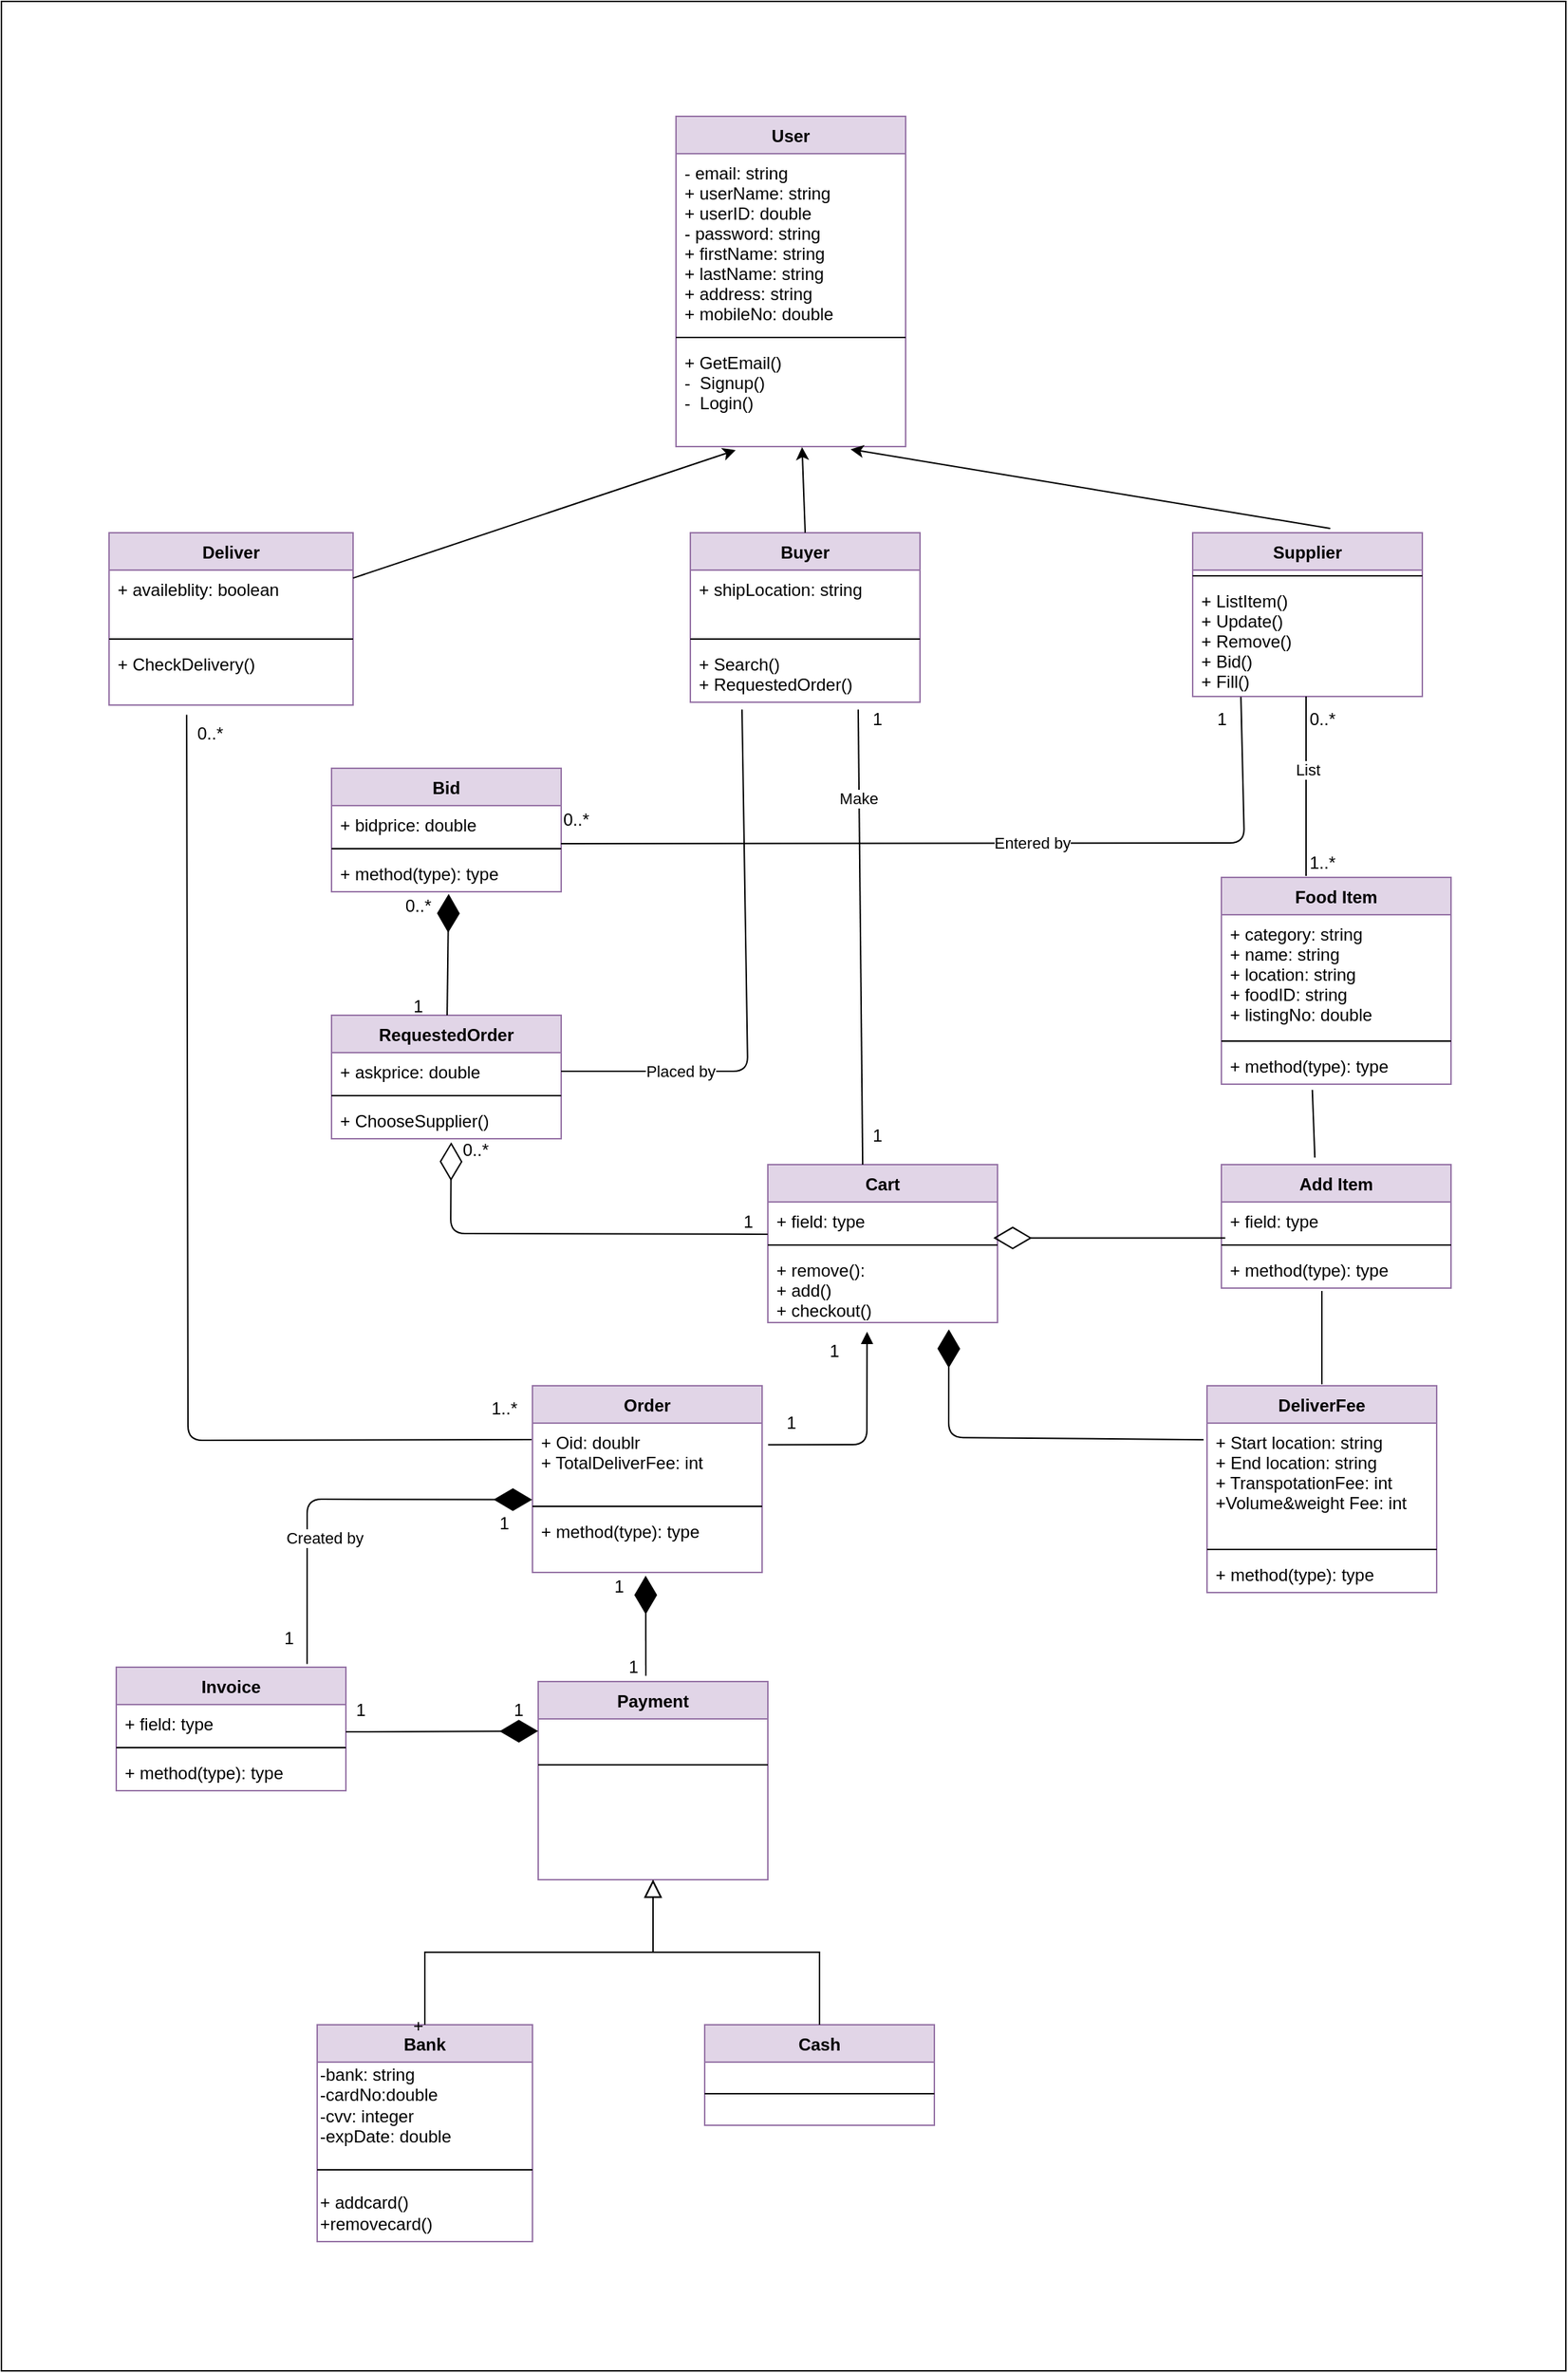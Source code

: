 <mxfile version="13.9.9" type="github">
  <diagram id="C5RBs43oDa-KdzZeNtuy" name="Page-1">
    <mxGraphModel dx="2036" dy="1796" grid="1" gridSize="10" guides="1" tooltips="1" connect="1" arrows="1" fold="1" page="1" pageScale="1" pageWidth="827" pageHeight="1169" math="0" shadow="0">
      <root>
        <mxCell id="WIyWlLk6GJQsqaUBKTNV-0" />
        <mxCell id="WIyWlLk6GJQsqaUBKTNV-1" parent="WIyWlLk6GJQsqaUBKTNV-0" />
        <mxCell id="zkfFHV4jXpPFQw0GAbJ--0" value="Payment" style="swimlane;fontStyle=1;align=center;verticalAlign=top;childLayout=stackLayout;horizontal=1;startSize=26;horizontalStack=0;resizeParent=1;resizeLast=0;collapsible=1;marginBottom=0;rounded=0;shadow=0;strokeWidth=1;fillColor=#e1d5e7;strokeColor=#9673a6;" parent="WIyWlLk6GJQsqaUBKTNV-1" vertex="1">
          <mxGeometry x="94" y="100" width="160" height="138" as="geometry">
            <mxRectangle x="230" y="140" width="160" height="26" as="alternateBounds" />
          </mxGeometry>
        </mxCell>
        <mxCell id="zkfFHV4jXpPFQw0GAbJ--4" value="" style="line;html=1;strokeWidth=1;align=left;verticalAlign=middle;spacingTop=-1;spacingLeft=3;spacingRight=3;rotatable=0;labelPosition=right;points=[];portConstraint=eastwest;" parent="zkfFHV4jXpPFQw0GAbJ--0" vertex="1">
          <mxGeometry y="26" width="160" height="64" as="geometry" />
        </mxCell>
        <mxCell id="zkfFHV4jXpPFQw0GAbJ--6" value="Bank" style="swimlane;fontStyle=1;align=center;verticalAlign=top;childLayout=stackLayout;horizontal=1;startSize=26;horizontalStack=0;resizeParent=1;resizeLast=0;collapsible=1;marginBottom=0;rounded=0;shadow=0;strokeWidth=1;fillColor=#e1d5e7;strokeColor=#9673a6;" parent="WIyWlLk6GJQsqaUBKTNV-1" vertex="1">
          <mxGeometry x="-60" y="339" width="150" height="151" as="geometry">
            <mxRectangle x="130" y="380" width="160" height="26" as="alternateBounds" />
          </mxGeometry>
        </mxCell>
        <mxCell id="vttsbmmWQYoynth4GKyR-97" value="-bank: string&lt;br&gt;-cardNo:double&lt;br&gt;-cvv: integer&lt;br&gt;-expDate: double" style="text;html=1;align=left;verticalAlign=middle;resizable=0;points=[];autosize=1;" parent="zkfFHV4jXpPFQw0GAbJ--6" vertex="1">
          <mxGeometry y="26" width="150" height="60" as="geometry" />
        </mxCell>
        <mxCell id="zkfFHV4jXpPFQw0GAbJ--9" value="" style="line;html=1;strokeWidth=1;align=left;verticalAlign=middle;spacingTop=-1;spacingLeft=3;spacingRight=3;rotatable=0;labelPosition=right;points=[];portConstraint=eastwest;" parent="zkfFHV4jXpPFQw0GAbJ--6" vertex="1">
          <mxGeometry y="86" width="150" height="30" as="geometry" />
        </mxCell>
        <mxCell id="vttsbmmWQYoynth4GKyR-96" value="&lt;div&gt;&lt;span&gt;+ addcard()&lt;/span&gt;&lt;/div&gt;&lt;div&gt;&lt;span&gt;+removecard()&lt;/span&gt;&lt;/div&gt;" style="text;html=1;align=left;verticalAlign=middle;resizable=0;points=[];autosize=1;" parent="zkfFHV4jXpPFQw0GAbJ--6" vertex="1">
          <mxGeometry y="116" width="150" height="30" as="geometry" />
        </mxCell>
        <mxCell id="zkfFHV4jXpPFQw0GAbJ--12" value="" style="endArrow=block;endSize=10;endFill=0;shadow=0;strokeWidth=1;rounded=0;edgeStyle=elbowEdgeStyle;elbow=vertical;" parent="WIyWlLk6GJQsqaUBKTNV-1" source="zkfFHV4jXpPFQw0GAbJ--6" target="zkfFHV4jXpPFQw0GAbJ--0" edge="1">
          <mxGeometry width="160" relative="1" as="geometry">
            <mxPoint x="40" y="143" as="sourcePoint" />
            <mxPoint x="40" y="143" as="targetPoint" />
          </mxGeometry>
        </mxCell>
        <mxCell id="zkfFHV4jXpPFQw0GAbJ--13" value="Cash" style="swimlane;fontStyle=1;align=center;verticalAlign=top;childLayout=stackLayout;horizontal=1;startSize=26;horizontalStack=0;resizeParent=1;resizeLast=0;collapsible=1;marginBottom=0;rounded=0;shadow=0;strokeWidth=1;fillColor=#e1d5e7;strokeColor=#9673a6;" parent="WIyWlLk6GJQsqaUBKTNV-1" vertex="1">
          <mxGeometry x="210" y="339" width="160" height="70" as="geometry">
            <mxRectangle x="340" y="380" width="170" height="26" as="alternateBounds" />
          </mxGeometry>
        </mxCell>
        <mxCell id="zkfFHV4jXpPFQw0GAbJ--15" value="" style="line;html=1;strokeWidth=1;align=left;verticalAlign=middle;spacingTop=-1;spacingLeft=3;spacingRight=3;rotatable=0;labelPosition=right;points=[];portConstraint=eastwest;" parent="zkfFHV4jXpPFQw0GAbJ--13" vertex="1">
          <mxGeometry y="26" width="160" height="44" as="geometry" />
        </mxCell>
        <mxCell id="zkfFHV4jXpPFQw0GAbJ--16" value="" style="endArrow=block;endSize=10;endFill=0;shadow=0;strokeWidth=1;rounded=0;edgeStyle=elbowEdgeStyle;elbow=vertical;" parent="WIyWlLk6GJQsqaUBKTNV-1" source="zkfFHV4jXpPFQw0GAbJ--13" target="zkfFHV4jXpPFQw0GAbJ--0" edge="1">
          <mxGeometry width="160" relative="1" as="geometry">
            <mxPoint x="50" y="313" as="sourcePoint" />
            <mxPoint x="150" y="211" as="targetPoint" />
          </mxGeometry>
        </mxCell>
        <mxCell id="vttsbmmWQYoynth4GKyR-4" value="+" style="text;html=1;align=center;verticalAlign=middle;resizable=0;points=[];autosize=1;" parent="WIyWlLk6GJQsqaUBKTNV-1" vertex="1">
          <mxGeometry y="330" width="20" height="20" as="geometry" />
        </mxCell>
        <mxCell id="vttsbmmWQYoynth4GKyR-11" value="Add Item" style="swimlane;fontStyle=1;align=center;verticalAlign=top;childLayout=stackLayout;horizontal=1;startSize=26;horizontalStack=0;resizeParent=1;resizeParentMax=0;resizeLast=0;collapsible=1;marginBottom=0;fillColor=#e1d5e7;strokeColor=#9673a6;" parent="WIyWlLk6GJQsqaUBKTNV-1" vertex="1">
          <mxGeometry x="570" y="-260" width="160" height="86" as="geometry" />
        </mxCell>
        <mxCell id="vttsbmmWQYoynth4GKyR-12" value="+ field: type" style="text;strokeColor=none;fillColor=none;align=left;verticalAlign=top;spacingLeft=4;spacingRight=4;overflow=hidden;rotatable=0;points=[[0,0.5],[1,0.5]];portConstraint=eastwest;" parent="vttsbmmWQYoynth4GKyR-11" vertex="1">
          <mxGeometry y="26" width="160" height="26" as="geometry" />
        </mxCell>
        <mxCell id="vttsbmmWQYoynth4GKyR-13" value="" style="line;strokeWidth=1;fillColor=none;align=left;verticalAlign=middle;spacingTop=-1;spacingLeft=3;spacingRight=3;rotatable=0;labelPosition=right;points=[];portConstraint=eastwest;" parent="vttsbmmWQYoynth4GKyR-11" vertex="1">
          <mxGeometry y="52" width="160" height="8" as="geometry" />
        </mxCell>
        <mxCell id="vttsbmmWQYoynth4GKyR-14" value="+ method(type): type" style="text;strokeColor=none;fillColor=none;align=left;verticalAlign=top;spacingLeft=4;spacingRight=4;overflow=hidden;rotatable=0;points=[[0,0.5],[1,0.5]];portConstraint=eastwest;" parent="vttsbmmWQYoynth4GKyR-11" vertex="1">
          <mxGeometry y="60" width="160" height="26" as="geometry" />
        </mxCell>
        <mxCell id="vttsbmmWQYoynth4GKyR-15" value="Food Item" style="swimlane;fontStyle=1;align=center;verticalAlign=top;childLayout=stackLayout;horizontal=1;startSize=26;horizontalStack=0;resizeParent=1;resizeParentMax=0;resizeLast=0;collapsible=1;marginBottom=0;fillColor=#e1d5e7;strokeColor=#9673a6;" parent="WIyWlLk6GJQsqaUBKTNV-1" vertex="1">
          <mxGeometry x="570" y="-460" width="160" height="144" as="geometry" />
        </mxCell>
        <mxCell id="vttsbmmWQYoynth4GKyR-16" value="+ category: string&#xa;+ name: string&#xa;+ location: string&#xa;+ foodID: string&#xa;+ listingNo: double" style="text;strokeColor=none;fillColor=none;align=left;verticalAlign=top;spacingLeft=4;spacingRight=4;overflow=hidden;rotatable=0;points=[[0,0.5],[1,0.5]];portConstraint=eastwest;" parent="vttsbmmWQYoynth4GKyR-15" vertex="1">
          <mxGeometry y="26" width="160" height="84" as="geometry" />
        </mxCell>
        <mxCell id="vttsbmmWQYoynth4GKyR-17" value="" style="line;strokeWidth=1;fillColor=none;align=left;verticalAlign=middle;spacingTop=-1;spacingLeft=3;spacingRight=3;rotatable=0;labelPosition=right;points=[];portConstraint=eastwest;" parent="vttsbmmWQYoynth4GKyR-15" vertex="1">
          <mxGeometry y="110" width="160" height="8" as="geometry" />
        </mxCell>
        <mxCell id="vttsbmmWQYoynth4GKyR-18" value="+ method(type): type" style="text;strokeColor=none;fillColor=none;align=left;verticalAlign=top;spacingLeft=4;spacingRight=4;overflow=hidden;rotatable=0;points=[[0,0.5],[1,0.5]];portConstraint=eastwest;" parent="vttsbmmWQYoynth4GKyR-15" vertex="1">
          <mxGeometry y="118" width="160" height="26" as="geometry" />
        </mxCell>
        <mxCell id="vttsbmmWQYoynth4GKyR-19" value="Buyer" style="swimlane;fontStyle=1;align=center;verticalAlign=top;childLayout=stackLayout;horizontal=1;startSize=26;horizontalStack=0;resizeParent=1;resizeParentMax=0;resizeLast=0;collapsible=1;marginBottom=0;fillColor=#e1d5e7;strokeColor=#9673a6;" parent="WIyWlLk6GJQsqaUBKTNV-1" vertex="1">
          <mxGeometry x="200" y="-700" width="160" height="118" as="geometry" />
        </mxCell>
        <mxCell id="vttsbmmWQYoynth4GKyR-20" value="+ shipLocation: string" style="text;strokeColor=none;fillColor=none;align=left;verticalAlign=top;spacingLeft=4;spacingRight=4;overflow=hidden;rotatable=0;points=[[0,0.5],[1,0.5]];portConstraint=eastwest;" parent="vttsbmmWQYoynth4GKyR-19" vertex="1">
          <mxGeometry y="26" width="160" height="44" as="geometry" />
        </mxCell>
        <mxCell id="vttsbmmWQYoynth4GKyR-21" value="" style="line;strokeWidth=1;fillColor=none;align=left;verticalAlign=middle;spacingTop=-1;spacingLeft=3;spacingRight=3;rotatable=0;labelPosition=right;points=[];portConstraint=eastwest;" parent="vttsbmmWQYoynth4GKyR-19" vertex="1">
          <mxGeometry y="70" width="160" height="8" as="geometry" />
        </mxCell>
        <mxCell id="vttsbmmWQYoynth4GKyR-22" value="+ Search()&#xa;+ RequestedOrder()&#xa;" style="text;strokeColor=none;fillColor=none;align=left;verticalAlign=top;spacingLeft=4;spacingRight=4;overflow=hidden;rotatable=0;points=[[0,0.5],[1,0.5]];portConstraint=eastwest;" parent="vttsbmmWQYoynth4GKyR-19" vertex="1">
          <mxGeometry y="78" width="160" height="40" as="geometry" />
        </mxCell>
        <mxCell id="vttsbmmWQYoynth4GKyR-23" value="RequestedOrder" style="swimlane;fontStyle=1;align=center;verticalAlign=top;childLayout=stackLayout;horizontal=1;startSize=26;horizontalStack=0;resizeParent=1;resizeParentMax=0;resizeLast=0;collapsible=1;marginBottom=0;fillColor=#e1d5e7;strokeColor=#9673a6;" parent="WIyWlLk6GJQsqaUBKTNV-1" vertex="1">
          <mxGeometry x="-50" y="-364" width="160" height="86" as="geometry" />
        </mxCell>
        <mxCell id="vttsbmmWQYoynth4GKyR-24" value="+ askprice: double" style="text;strokeColor=none;fillColor=none;align=left;verticalAlign=top;spacingLeft=4;spacingRight=4;overflow=hidden;rotatable=0;points=[[0,0.5],[1,0.5]];portConstraint=eastwest;" parent="vttsbmmWQYoynth4GKyR-23" vertex="1">
          <mxGeometry y="26" width="160" height="26" as="geometry" />
        </mxCell>
        <mxCell id="vttsbmmWQYoynth4GKyR-25" value="" style="line;strokeWidth=1;fillColor=none;align=left;verticalAlign=middle;spacingTop=-1;spacingLeft=3;spacingRight=3;rotatable=0;labelPosition=right;points=[];portConstraint=eastwest;" parent="vttsbmmWQYoynth4GKyR-23" vertex="1">
          <mxGeometry y="52" width="160" height="8" as="geometry" />
        </mxCell>
        <mxCell id="vttsbmmWQYoynth4GKyR-26" value="+ ChooseSupplier()" style="text;strokeColor=none;fillColor=none;align=left;verticalAlign=top;spacingLeft=4;spacingRight=4;overflow=hidden;rotatable=0;points=[[0,0.5],[1,0.5]];portConstraint=eastwest;" parent="vttsbmmWQYoynth4GKyR-23" vertex="1">
          <mxGeometry y="60" width="160" height="26" as="geometry" />
        </mxCell>
        <mxCell id="vttsbmmWQYoynth4GKyR-31" value="DeliverFee" style="swimlane;fontStyle=1;align=center;verticalAlign=top;childLayout=stackLayout;horizontal=1;startSize=26;horizontalStack=0;resizeParent=1;resizeParentMax=0;resizeLast=0;collapsible=1;marginBottom=0;fillColor=#e1d5e7;strokeColor=#9673a6;" parent="WIyWlLk6GJQsqaUBKTNV-1" vertex="1">
          <mxGeometry x="560" y="-106" width="160" height="144" as="geometry" />
        </mxCell>
        <mxCell id="vttsbmmWQYoynth4GKyR-32" value="+ Start location: string&#xa;+ End location: string&#xa;+ TranspotationFee: int&#xa;+Volume&amp;weight Fee: int" style="text;strokeColor=none;fillColor=none;align=left;verticalAlign=top;spacingLeft=4;spacingRight=4;overflow=hidden;rotatable=0;points=[[0,0.5],[1,0.5]];portConstraint=eastwest;" parent="vttsbmmWQYoynth4GKyR-31" vertex="1">
          <mxGeometry y="26" width="160" height="84" as="geometry" />
        </mxCell>
        <mxCell id="vttsbmmWQYoynth4GKyR-33" value="" style="line;strokeWidth=1;fillColor=none;align=left;verticalAlign=middle;spacingTop=-1;spacingLeft=3;spacingRight=3;rotatable=0;labelPosition=right;points=[];portConstraint=eastwest;" parent="vttsbmmWQYoynth4GKyR-31" vertex="1">
          <mxGeometry y="110" width="160" height="8" as="geometry" />
        </mxCell>
        <mxCell id="vttsbmmWQYoynth4GKyR-34" value="+ method(type): type" style="text;strokeColor=none;fillColor=none;align=left;verticalAlign=top;spacingLeft=4;spacingRight=4;overflow=hidden;rotatable=0;points=[[0,0.5],[1,0.5]];portConstraint=eastwest;" parent="vttsbmmWQYoynth4GKyR-31" vertex="1">
          <mxGeometry y="118" width="160" height="26" as="geometry" />
        </mxCell>
        <mxCell id="vttsbmmWQYoynth4GKyR-35" value="Cart" style="swimlane;fontStyle=1;align=center;verticalAlign=top;childLayout=stackLayout;horizontal=1;startSize=26;horizontalStack=0;resizeParent=1;resizeParentMax=0;resizeLast=0;collapsible=1;marginBottom=0;fillColor=#e1d5e7;strokeColor=#9673a6;" parent="WIyWlLk6GJQsqaUBKTNV-1" vertex="1">
          <mxGeometry x="254" y="-260" width="160" height="110" as="geometry" />
        </mxCell>
        <mxCell id="vttsbmmWQYoynth4GKyR-36" value="+ field: type" style="text;strokeColor=none;fillColor=none;align=left;verticalAlign=top;spacingLeft=4;spacingRight=4;overflow=hidden;rotatable=0;points=[[0,0.5],[1,0.5]];portConstraint=eastwest;" parent="vttsbmmWQYoynth4GKyR-35" vertex="1">
          <mxGeometry y="26" width="160" height="26" as="geometry" />
        </mxCell>
        <mxCell id="vttsbmmWQYoynth4GKyR-37" value="" style="line;strokeWidth=1;fillColor=none;align=left;verticalAlign=middle;spacingTop=-1;spacingLeft=3;spacingRight=3;rotatable=0;labelPosition=right;points=[];portConstraint=eastwest;" parent="vttsbmmWQYoynth4GKyR-35" vertex="1">
          <mxGeometry y="52" width="160" height="8" as="geometry" />
        </mxCell>
        <mxCell id="vttsbmmWQYoynth4GKyR-38" value="+ remove():&#xa;+ add()&#xa;+ checkout()" style="text;strokeColor=none;fillColor=none;align=left;verticalAlign=top;spacingLeft=4;spacingRight=4;overflow=hidden;rotatable=0;points=[[0,0.5],[1,0.5]];portConstraint=eastwest;" parent="vttsbmmWQYoynth4GKyR-35" vertex="1">
          <mxGeometry y="60" width="160" height="50" as="geometry" />
        </mxCell>
        <mxCell id="vttsbmmWQYoynth4GKyR-39" value="Order" style="swimlane;fontStyle=1;align=center;verticalAlign=top;childLayout=stackLayout;horizontal=1;startSize=26;horizontalStack=0;resizeParent=1;resizeParentMax=0;resizeLast=0;collapsible=1;marginBottom=0;fillColor=#e1d5e7;strokeColor=#9673a6;" parent="WIyWlLk6GJQsqaUBKTNV-1" vertex="1">
          <mxGeometry x="90" y="-106" width="160" height="130" as="geometry" />
        </mxCell>
        <mxCell id="vttsbmmWQYoynth4GKyR-40" value="+ Oid: doublr&#xa;+ TotalDeliverFee: int" style="text;strokeColor=none;fillColor=none;align=left;verticalAlign=top;spacingLeft=4;spacingRight=4;overflow=hidden;rotatable=0;points=[[0,0.5],[1,0.5]];portConstraint=eastwest;" parent="vttsbmmWQYoynth4GKyR-39" vertex="1">
          <mxGeometry y="26" width="160" height="54" as="geometry" />
        </mxCell>
        <mxCell id="vttsbmmWQYoynth4GKyR-41" value="" style="line;strokeWidth=1;fillColor=none;align=left;verticalAlign=middle;spacingTop=-1;spacingLeft=3;spacingRight=3;rotatable=0;labelPosition=right;points=[];portConstraint=eastwest;" parent="vttsbmmWQYoynth4GKyR-39" vertex="1">
          <mxGeometry y="80" width="160" height="8" as="geometry" />
        </mxCell>
        <mxCell id="vttsbmmWQYoynth4GKyR-42" value="+ method(type): type" style="text;strokeColor=none;fillColor=none;align=left;verticalAlign=top;spacingLeft=4;spacingRight=4;overflow=hidden;rotatable=0;points=[[0,0.5],[1,0.5]];portConstraint=eastwest;" parent="vttsbmmWQYoynth4GKyR-39" vertex="1">
          <mxGeometry y="88" width="160" height="42" as="geometry" />
        </mxCell>
        <mxCell id="vttsbmmWQYoynth4GKyR-43" value="Invoice" style="swimlane;fontStyle=1;align=center;verticalAlign=top;childLayout=stackLayout;horizontal=1;startSize=26;horizontalStack=0;resizeParent=1;resizeParentMax=0;resizeLast=0;collapsible=1;marginBottom=0;fillColor=#e1d5e7;strokeColor=#9673a6;" parent="WIyWlLk6GJQsqaUBKTNV-1" vertex="1">
          <mxGeometry x="-200" y="90" width="160" height="86" as="geometry" />
        </mxCell>
        <mxCell id="vttsbmmWQYoynth4GKyR-44" value="+ field: type" style="text;strokeColor=none;fillColor=none;align=left;verticalAlign=top;spacingLeft=4;spacingRight=4;overflow=hidden;rotatable=0;points=[[0,0.5],[1,0.5]];portConstraint=eastwest;" parent="vttsbmmWQYoynth4GKyR-43" vertex="1">
          <mxGeometry y="26" width="160" height="26" as="geometry" />
        </mxCell>
        <mxCell id="vttsbmmWQYoynth4GKyR-45" value="" style="line;strokeWidth=1;fillColor=none;align=left;verticalAlign=middle;spacingTop=-1;spacingLeft=3;spacingRight=3;rotatable=0;labelPosition=right;points=[];portConstraint=eastwest;" parent="vttsbmmWQYoynth4GKyR-43" vertex="1">
          <mxGeometry y="52" width="160" height="8" as="geometry" />
        </mxCell>
        <mxCell id="vttsbmmWQYoynth4GKyR-46" value="+ method(type): type" style="text;strokeColor=none;fillColor=none;align=left;verticalAlign=top;spacingLeft=4;spacingRight=4;overflow=hidden;rotatable=0;points=[[0,0.5],[1,0.5]];portConstraint=eastwest;" parent="vttsbmmWQYoynth4GKyR-43" vertex="1">
          <mxGeometry y="60" width="160" height="26" as="geometry" />
        </mxCell>
        <mxCell id="vttsbmmWQYoynth4GKyR-47" value="" style="endArrow=diamondThin;endFill=1;endSize=24;html=1;entryX=0;entryY=0.25;entryDx=0;entryDy=0;" parent="WIyWlLk6GJQsqaUBKTNV-1" target="zkfFHV4jXpPFQw0GAbJ--0" edge="1">
          <mxGeometry width="160" relative="1" as="geometry">
            <mxPoint x="-40" y="135" as="sourcePoint" />
            <mxPoint x="90" y="106.5" as="targetPoint" />
          </mxGeometry>
        </mxCell>
        <mxCell id="vttsbmmWQYoynth4GKyR-50" value="" style="endArrow=diamondThin;endFill=1;endSize=24;html=1;exitX=0.831;exitY=-0.026;exitDx=0;exitDy=0;exitPerimeter=0;entryX=-0.001;entryY=0.988;entryDx=0;entryDy=0;entryPerimeter=0;" parent="WIyWlLk6GJQsqaUBKTNV-1" source="vttsbmmWQYoynth4GKyR-43" target="vttsbmmWQYoynth4GKyR-40" edge="1">
          <mxGeometry width="160" relative="1" as="geometry">
            <mxPoint x="-6" y="-59.5" as="sourcePoint" />
            <mxPoint x="94" y="-60" as="targetPoint" />
            <Array as="points">
              <mxPoint x="-67" y="-27" />
            </Array>
          </mxGeometry>
        </mxCell>
        <mxCell id="vttsbmmWQYoynth4GKyR-79" value="Created by" style="edgeLabel;html=1;align=center;verticalAlign=middle;resizable=0;points=[];" parent="vttsbmmWQYoynth4GKyR-50" vertex="1" connectable="0">
          <mxGeometry x="-0.021" y="-1" relative="1" as="geometry">
            <mxPoint x="-6.23" y="25.97" as="offset" />
          </mxGeometry>
        </mxCell>
        <mxCell id="vttsbmmWQYoynth4GKyR-51" value="" style="endArrow=diamondThin;endFill=1;endSize=24;html=1;entryX=0.493;entryY=1.053;entryDx=0;entryDy=0;entryPerimeter=0;" parent="WIyWlLk6GJQsqaUBKTNV-1" target="vttsbmmWQYoynth4GKyR-42" edge="1">
          <mxGeometry width="160" relative="1" as="geometry">
            <mxPoint x="169" y="96" as="sourcePoint" />
            <mxPoint x="173" y="-24" as="targetPoint" />
          </mxGeometry>
        </mxCell>
        <mxCell id="vttsbmmWQYoynth4GKyR-65" value="" style="endArrow=diamondThin;endFill=1;endSize=24;html=1;entryX=0.788;entryY=1.094;entryDx=0;entryDy=0;entryPerimeter=0;exitX=-0.015;exitY=0.138;exitDx=0;exitDy=0;exitPerimeter=0;" parent="WIyWlLk6GJQsqaUBKTNV-1" source="vttsbmmWQYoynth4GKyR-32" target="vttsbmmWQYoynth4GKyR-38" edge="1">
          <mxGeometry width="160" relative="1" as="geometry">
            <mxPoint x="500" y="-70" as="sourcePoint" />
            <mxPoint x="334.88" y="50.004" as="targetPoint" />
            <Array as="points">
              <mxPoint x="380" y="-70" />
            </Array>
          </mxGeometry>
        </mxCell>
        <mxCell id="vttsbmmWQYoynth4GKyR-66" value="" style="endArrow=diamondThin;endFill=0;endSize=24;html=1;entryX=0.521;entryY=1.094;entryDx=0;entryDy=0;entryPerimeter=0;exitX=-0.001;exitY=0.863;exitDx=0;exitDy=0;exitPerimeter=0;" parent="WIyWlLk6GJQsqaUBKTNV-1" source="vttsbmmWQYoynth4GKyR-36" target="vttsbmmWQYoynth4GKyR-26" edge="1">
          <mxGeometry width="160" relative="1" as="geometry">
            <mxPoint x="344" y="-40" as="sourcePoint" />
            <mxPoint x="344" y="-164" as="targetPoint" />
            <Array as="points">
              <mxPoint x="33" y="-212" />
            </Array>
          </mxGeometry>
        </mxCell>
        <mxCell id="vttsbmmWQYoynth4GKyR-67" value="Deliver" style="swimlane;fontStyle=1;align=center;verticalAlign=top;childLayout=stackLayout;horizontal=1;startSize=26;horizontalStack=0;resizeParent=1;resizeParentMax=0;resizeLast=0;collapsible=1;marginBottom=0;fillColor=#e1d5e7;strokeColor=#9673a6;" parent="WIyWlLk6GJQsqaUBKTNV-1" vertex="1">
          <mxGeometry x="-205" y="-700" width="170" height="120" as="geometry" />
        </mxCell>
        <mxCell id="vttsbmmWQYoynth4GKyR-68" value="+ availeblity: boolean" style="text;strokeColor=none;fillColor=none;align=left;verticalAlign=top;spacingLeft=4;spacingRight=4;overflow=hidden;rotatable=0;points=[[0,0.5],[1,0.5]];portConstraint=eastwest;" parent="vttsbmmWQYoynth4GKyR-67" vertex="1">
          <mxGeometry y="26" width="170" height="44" as="geometry" />
        </mxCell>
        <mxCell id="vttsbmmWQYoynth4GKyR-69" value="" style="line;strokeWidth=1;fillColor=none;align=left;verticalAlign=middle;spacingTop=-1;spacingLeft=3;spacingRight=3;rotatable=0;labelPosition=right;points=[];portConstraint=eastwest;" parent="vttsbmmWQYoynth4GKyR-67" vertex="1">
          <mxGeometry y="70" width="170" height="8" as="geometry" />
        </mxCell>
        <mxCell id="vttsbmmWQYoynth4GKyR-70" value="+ CheckDelivery()" style="text;strokeColor=none;fillColor=none;align=left;verticalAlign=top;spacingLeft=4;spacingRight=4;overflow=hidden;rotatable=0;points=[[0,0.5],[1,0.5]];portConstraint=eastwest;" parent="vttsbmmWQYoynth4GKyR-67" vertex="1">
          <mxGeometry y="78" width="170" height="42" as="geometry" />
        </mxCell>
        <mxCell id="vttsbmmWQYoynth4GKyR-71" value="Bid" style="swimlane;fontStyle=1;align=center;verticalAlign=top;childLayout=stackLayout;horizontal=1;startSize=26;horizontalStack=0;resizeParent=1;resizeParentMax=0;resizeLast=0;collapsible=1;marginBottom=0;fillColor=#e1d5e7;strokeColor=#9673a6;" parent="WIyWlLk6GJQsqaUBKTNV-1" vertex="1">
          <mxGeometry x="-50" y="-536" width="160" height="86" as="geometry" />
        </mxCell>
        <mxCell id="vttsbmmWQYoynth4GKyR-72" value="+ bidprice: double" style="text;align=left;verticalAlign=top;spacingLeft=4;spacingRight=4;overflow=hidden;rotatable=0;points=[[0,0.5],[1,0.5]];portConstraint=eastwest;" parent="vttsbmmWQYoynth4GKyR-71" vertex="1">
          <mxGeometry y="26" width="160" height="26" as="geometry" />
        </mxCell>
        <mxCell id="vttsbmmWQYoynth4GKyR-73" value="" style="line;strokeWidth=1;fillColor=none;align=left;verticalAlign=middle;spacingTop=-1;spacingLeft=3;spacingRight=3;rotatable=0;labelPosition=right;points=[];portConstraint=eastwest;" parent="vttsbmmWQYoynth4GKyR-71" vertex="1">
          <mxGeometry y="52" width="160" height="8" as="geometry" />
        </mxCell>
        <mxCell id="vttsbmmWQYoynth4GKyR-74" value="+ method(type): type" style="text;strokeColor=none;fillColor=none;align=left;verticalAlign=top;spacingLeft=4;spacingRight=4;overflow=hidden;rotatable=0;points=[[0,0.5],[1,0.5]];portConstraint=eastwest;" parent="vttsbmmWQYoynth4GKyR-71" vertex="1">
          <mxGeometry y="60" width="160" height="26" as="geometry" />
        </mxCell>
        <mxCell id="vttsbmmWQYoynth4GKyR-75" value="" style="endArrow=diamondThin;endFill=1;endSize=24;html=1;entryX=0.51;entryY=1.06;entryDx=0;entryDy=0;entryPerimeter=0;" parent="WIyWlLk6GJQsqaUBKTNV-1" source="vttsbmmWQYoynth4GKyR-23" target="vttsbmmWQYoynth4GKyR-74" edge="1">
          <mxGeometry width="160" relative="1" as="geometry">
            <mxPoint x="-130" y="-324" as="sourcePoint" />
            <mxPoint x="27" y="-361" as="targetPoint" />
          </mxGeometry>
        </mxCell>
        <mxCell id="vttsbmmWQYoynth4GKyR-76" value="" style="endArrow=none;html=1;" parent="WIyWlLk6GJQsqaUBKTNV-1" edge="1">
          <mxGeometry width="50" height="50" relative="1" as="geometry">
            <mxPoint x="640" y="-172" as="sourcePoint" />
            <mxPoint x="640" y="-107" as="targetPoint" />
          </mxGeometry>
        </mxCell>
        <mxCell id="vttsbmmWQYoynth4GKyR-77" value="" style="endArrow=diamondThin;endFill=0;endSize=24;html=1;entryX=0.982;entryY=0.966;entryDx=0;entryDy=0;entryPerimeter=0;exitX=0.017;exitY=0.966;exitDx=0;exitDy=0;exitPerimeter=0;" parent="WIyWlLk6GJQsqaUBKTNV-1" source="vttsbmmWQYoynth4GKyR-12" target="vttsbmmWQYoynth4GKyR-36" edge="1">
          <mxGeometry width="160" relative="1" as="geometry">
            <mxPoint x="572" y="-209" as="sourcePoint" />
            <mxPoint x="414" y="-221" as="targetPoint" />
          </mxGeometry>
        </mxCell>
        <mxCell id="vttsbmmWQYoynth4GKyR-80" value="" style="endArrow=none;html=1;entryX=1;entryY=0.5;entryDx=0;entryDy=0;exitX=0.225;exitY=1.128;exitDx=0;exitDy=0;exitPerimeter=0;" parent="WIyWlLk6GJQsqaUBKTNV-1" source="vttsbmmWQYoynth4GKyR-22" target="vttsbmmWQYoynth4GKyR-24" edge="1">
          <mxGeometry width="50" height="50" relative="1" as="geometry">
            <mxPoint x="280" y="-610" as="sourcePoint" />
            <mxPoint x="690" y="-40" as="targetPoint" />
            <Array as="points">
              <mxPoint x="240" y="-325" />
            </Array>
          </mxGeometry>
        </mxCell>
        <mxCell id="vttsbmmWQYoynth4GKyR-95" value="Placed by" style="edgeLabel;html=1;align=center;verticalAlign=middle;resizable=0;points=[];" parent="vttsbmmWQYoynth4GKyR-80" vertex="1" connectable="0">
          <mxGeometry x="0.804" relative="1" as="geometry">
            <mxPoint x="45" as="offset" />
          </mxGeometry>
        </mxCell>
        <mxCell id="vttsbmmWQYoynth4GKyR-81" value="" style="endArrow=none;html=1;exitX=0.396;exitY=1.154;exitDx=0;exitDy=0;exitPerimeter=0;entryX=0.407;entryY=-0.057;entryDx=0;entryDy=0;entryPerimeter=0;" parent="WIyWlLk6GJQsqaUBKTNV-1" source="vttsbmmWQYoynth4GKyR-18" target="vttsbmmWQYoynth4GKyR-11" edge="1">
          <mxGeometry width="50" height="50" relative="1" as="geometry">
            <mxPoint x="690" y="-162" as="sourcePoint" />
            <mxPoint x="690" y="-40" as="targetPoint" />
          </mxGeometry>
        </mxCell>
        <mxCell id="vttsbmmWQYoynth4GKyR-82" value="Supplier" style="swimlane;fontStyle=1;align=center;verticalAlign=top;childLayout=stackLayout;horizontal=1;startSize=26;horizontalStack=0;resizeParent=1;resizeParentMax=0;resizeLast=0;collapsible=1;marginBottom=0;fillColor=#e1d5e7;strokeColor=#9673a6;" parent="WIyWlLk6GJQsqaUBKTNV-1" vertex="1">
          <mxGeometry x="550" y="-700" width="160" height="114" as="geometry" />
        </mxCell>
        <mxCell id="vttsbmmWQYoynth4GKyR-84" value="" style="line;strokeWidth=1;fillColor=none;align=left;verticalAlign=middle;spacingTop=-1;spacingLeft=3;spacingRight=3;rotatable=0;labelPosition=right;points=[];portConstraint=eastwest;" parent="vttsbmmWQYoynth4GKyR-82" vertex="1">
          <mxGeometry y="26" width="160" height="8" as="geometry" />
        </mxCell>
        <mxCell id="vttsbmmWQYoynth4GKyR-85" value="+ ListItem()&#xa;+ Update()&#xa;+ Remove()&#xa;+ Bid()&#xa;+ Fill()&#xa;" style="text;strokeColor=none;fillColor=none;align=left;verticalAlign=top;spacingLeft=4;spacingRight=4;overflow=hidden;rotatable=0;points=[[0,0.5],[1,0.5]];portConstraint=eastwest;" parent="vttsbmmWQYoynth4GKyR-82" vertex="1">
          <mxGeometry y="34" width="160" height="80" as="geometry" />
        </mxCell>
        <mxCell id="vttsbmmWQYoynth4GKyR-86" value="" style="endArrow=none;html=1;" parent="WIyWlLk6GJQsqaUBKTNV-1" edge="1">
          <mxGeometry width="50" height="50" relative="1" as="geometry">
            <mxPoint x="629" y="-586" as="sourcePoint" />
            <mxPoint x="629" y="-461" as="targetPoint" />
          </mxGeometry>
        </mxCell>
        <mxCell id="vttsbmmWQYoynth4GKyR-87" value="List" style="edgeLabel;html=1;align=center;verticalAlign=middle;resizable=0;points=[];" parent="vttsbmmWQYoynth4GKyR-86" vertex="1" connectable="0">
          <mxGeometry x="-0.321" y="-1" relative="1" as="geometry">
            <mxPoint x="2" y="8" as="offset" />
          </mxGeometry>
        </mxCell>
        <mxCell id="vttsbmmWQYoynth4GKyR-89" value="" style="endArrow=none;html=1;exitX=0.21;exitY=1.004;exitDx=0;exitDy=0;exitPerimeter=0;entryX=0.999;entryY=1.017;entryDx=0;entryDy=0;entryPerimeter=0;" parent="WIyWlLk6GJQsqaUBKTNV-1" source="vttsbmmWQYoynth4GKyR-85" target="vttsbmmWQYoynth4GKyR-72" edge="1">
          <mxGeometry width="50" height="50" relative="1" as="geometry">
            <mxPoint x="571.12" y="-609.306" as="sourcePoint" />
            <mxPoint x="570.0" y="-449.998" as="targetPoint" />
            <Array as="points">
              <mxPoint x="586" y="-484" />
            </Array>
          </mxGeometry>
        </mxCell>
        <mxCell id="vttsbmmWQYoynth4GKyR-92" value="Entered by" style="edgeLabel;html=1;align=center;verticalAlign=middle;resizable=0;points=[];" parent="vttsbmmWQYoynth4GKyR-89" vertex="1" connectable="0">
          <mxGeometry x="0.807" y="2" relative="1" as="geometry">
            <mxPoint x="272.33" y="-2.39" as="offset" />
          </mxGeometry>
        </mxCell>
        <mxCell id="vttsbmmWQYoynth4GKyR-94" value="" style="html=1;verticalAlign=bottom;endArrow=block;entryX=0.432;entryY=1.128;entryDx=0;entryDy=0;entryPerimeter=0;exitX=1.026;exitY=0.28;exitDx=0;exitDy=0;exitPerimeter=0;" parent="WIyWlLk6GJQsqaUBKTNV-1" source="vttsbmmWQYoynth4GKyR-40" target="vttsbmmWQYoynth4GKyR-38" edge="1">
          <mxGeometry width="80" relative="1" as="geometry">
            <mxPoint x="340" y="-7" as="sourcePoint" />
            <mxPoint x="450" y="-120" as="targetPoint" />
            <Array as="points">
              <mxPoint x="323" y="-65" />
            </Array>
          </mxGeometry>
        </mxCell>
        <mxCell id="vttsbmmWQYoynth4GKyR-98" value="" style="endArrow=none;html=1;exitX=0.731;exitY=1.128;exitDx=0;exitDy=0;exitPerimeter=0;entryX=0.413;entryY=0;entryDx=0;entryDy=0;entryPerimeter=0;" parent="WIyWlLk6GJQsqaUBKTNV-1" source="vttsbmmWQYoynth4GKyR-22" target="vttsbmmWQYoynth4GKyR-35" edge="1">
          <mxGeometry width="50" height="50" relative="1" as="geometry">
            <mxPoint x="643.36" y="-349.996" as="sourcePoint" />
            <mxPoint x="645.12" y="-254.902" as="targetPoint" />
          </mxGeometry>
        </mxCell>
        <mxCell id="vttsbmmWQYoynth4GKyR-99" value="Make" style="edgeLabel;html=1;align=center;verticalAlign=middle;resizable=0;points=[];" parent="vttsbmmWQYoynth4GKyR-98" vertex="1" connectable="0">
          <mxGeometry x="-0.609" y="-1" relative="1" as="geometry">
            <mxPoint as="offset" />
          </mxGeometry>
        </mxCell>
        <mxCell id="vttsbmmWQYoynth4GKyR-100" value="" style="endArrow=none;html=1;exitX=0.318;exitY=1.162;exitDx=0;exitDy=0;exitPerimeter=0;entryX=-0.004;entryY=0.214;entryDx=0;entryDy=0;entryPerimeter=0;" parent="WIyWlLk6GJQsqaUBKTNV-1" source="vttsbmmWQYoynth4GKyR-70" target="vttsbmmWQYoynth4GKyR-40" edge="1">
          <mxGeometry width="50" height="50" relative="1" as="geometry">
            <mxPoint x="-130" y="-600" as="sourcePoint" />
            <mxPoint x="-120" y="-330" as="targetPoint" />
            <Array as="points">
              <mxPoint x="-150" y="-68" />
            </Array>
          </mxGeometry>
        </mxCell>
        <mxCell id="vttsbmmWQYoynth4GKyR-101" value="User" style="swimlane;fontStyle=1;align=center;verticalAlign=top;childLayout=stackLayout;horizontal=1;startSize=26;horizontalStack=0;resizeParent=1;resizeParentMax=0;resizeLast=0;collapsible=1;marginBottom=0;fillColor=#e1d5e7;strokeColor=#9673a6;" parent="WIyWlLk6GJQsqaUBKTNV-1" vertex="1">
          <mxGeometry x="190" y="-990" width="160" height="230" as="geometry" />
        </mxCell>
        <mxCell id="vttsbmmWQYoynth4GKyR-102" value="- email: string&#xa;+ userName: string&#xa;+ userID: double&#xa;- password: string&#xa;+ firstName: string&#xa;+ lastName: string&#xa;+ address: string&#xa;+ mobileNo: double" style="text;strokeColor=none;fillColor=none;align=left;verticalAlign=top;spacingLeft=4;spacingRight=4;overflow=hidden;rotatable=0;points=[[0,0.5],[1,0.5]];portConstraint=eastwest;" parent="vttsbmmWQYoynth4GKyR-101" vertex="1">
          <mxGeometry y="26" width="160" height="124" as="geometry" />
        </mxCell>
        <mxCell id="vttsbmmWQYoynth4GKyR-103" value="" style="line;strokeWidth=1;fillColor=none;align=left;verticalAlign=middle;spacingTop=-1;spacingLeft=3;spacingRight=3;rotatable=0;labelPosition=right;points=[];portConstraint=eastwest;" parent="vttsbmmWQYoynth4GKyR-101" vertex="1">
          <mxGeometry y="150" width="160" height="8" as="geometry" />
        </mxCell>
        <mxCell id="vttsbmmWQYoynth4GKyR-104" value="+ GetEmail()&#xa;-  Signup()&#xa;-  Login()" style="text;strokeColor=none;fillColor=none;align=left;verticalAlign=top;spacingLeft=4;spacingRight=4;overflow=hidden;rotatable=0;points=[[0,0.5],[1,0.5]];portConstraint=eastwest;" parent="vttsbmmWQYoynth4GKyR-101" vertex="1">
          <mxGeometry y="158" width="160" height="72" as="geometry" />
        </mxCell>
        <mxCell id="vttsbmmWQYoynth4GKyR-111" value="" style="endArrow=classic;html=1;exitX=0.5;exitY=0;exitDx=0;exitDy=0;entryX=0.549;entryY=1.005;entryDx=0;entryDy=0;entryPerimeter=0;" parent="WIyWlLk6GJQsqaUBKTNV-1" source="vttsbmmWQYoynth4GKyR-19" target="vttsbmmWQYoynth4GKyR-104" edge="1">
          <mxGeometry width="50" height="50" relative="1" as="geometry">
            <mxPoint x="240" y="-870" as="sourcePoint" />
            <mxPoint x="290" y="-920" as="targetPoint" />
          </mxGeometry>
        </mxCell>
        <mxCell id="vttsbmmWQYoynth4GKyR-112" value="" style="endArrow=classic;html=1;exitX=0.599;exitY=-0.026;exitDx=0;exitDy=0;exitPerimeter=0;entryX=0.76;entryY=1.026;entryDx=0;entryDy=0;entryPerimeter=0;" parent="WIyWlLk6GJQsqaUBKTNV-1" source="vttsbmmWQYoynth4GKyR-82" target="vttsbmmWQYoynth4GKyR-104" edge="1">
          <mxGeometry width="50" height="50" relative="1" as="geometry">
            <mxPoint x="240" y="-870" as="sourcePoint" />
            <mxPoint x="290" y="-920" as="targetPoint" />
          </mxGeometry>
        </mxCell>
        <mxCell id="vttsbmmWQYoynth4GKyR-113" value="" style="endArrow=classic;html=1;entryX=0.26;entryY=1.034;entryDx=0;entryDy=0;entryPerimeter=0;" parent="WIyWlLk6GJQsqaUBKTNV-1" source="vttsbmmWQYoynth4GKyR-67" target="vttsbmmWQYoynth4GKyR-104" edge="1">
          <mxGeometry width="50" height="50" relative="1" as="geometry">
            <mxPoint x="240" y="-870" as="sourcePoint" />
            <mxPoint x="-90" y="-820" as="targetPoint" />
          </mxGeometry>
        </mxCell>
        <mxCell id="vttsbmmWQYoynth4GKyR-115" value="1..*" style="text;html=1;align=center;verticalAlign=middle;resizable=0;points=[];autosize=1;" parent="WIyWlLk6GJQsqaUBKTNV-1" vertex="1">
          <mxGeometry x="55" y="-100" width="30" height="20" as="geometry" />
        </mxCell>
        <mxCell id="vttsbmmWQYoynth4GKyR-116" value="0..*" style="text;html=1;align=center;verticalAlign=middle;resizable=0;points=[];autosize=1;" parent="WIyWlLk6GJQsqaUBKTNV-1" vertex="1">
          <mxGeometry x="-150" y="-570" width="30" height="20" as="geometry" />
        </mxCell>
        <mxCell id="vttsbmmWQYoynth4GKyR-117" value="1" style="text;html=1;align=center;verticalAlign=middle;resizable=0;points=[];autosize=1;" parent="WIyWlLk6GJQsqaUBKTNV-1" vertex="1">
          <mxGeometry x="-90" y="60" width="20" height="20" as="geometry" />
        </mxCell>
        <mxCell id="vttsbmmWQYoynth4GKyR-118" value="1" style="text;html=1;align=center;verticalAlign=middle;resizable=0;points=[];autosize=1;" parent="WIyWlLk6GJQsqaUBKTNV-1" vertex="1">
          <mxGeometry x="60" y="-20" width="20" height="20" as="geometry" />
        </mxCell>
        <mxCell id="vttsbmmWQYoynth4GKyR-119" value="1" style="text;html=1;align=center;verticalAlign=middle;resizable=0;points=[];autosize=1;" parent="WIyWlLk6GJQsqaUBKTNV-1" vertex="1">
          <mxGeometry x="70" y="110" width="20" height="20" as="geometry" />
        </mxCell>
        <mxCell id="vttsbmmWQYoynth4GKyR-121" value="1" style="text;html=1;align=center;verticalAlign=middle;resizable=0;points=[];autosize=1;" parent="WIyWlLk6GJQsqaUBKTNV-1" vertex="1">
          <mxGeometry x="-40" y="110" width="20" height="20" as="geometry" />
        </mxCell>
        <mxCell id="vttsbmmWQYoynth4GKyR-122" value="1" style="text;html=1;align=center;verticalAlign=middle;resizable=0;points=[];autosize=1;" parent="WIyWlLk6GJQsqaUBKTNV-1" vertex="1">
          <mxGeometry x="140" y="24" width="20" height="20" as="geometry" />
        </mxCell>
        <mxCell id="vttsbmmWQYoynth4GKyR-123" value="1" style="text;html=1;align=center;verticalAlign=middle;resizable=0;points=[];autosize=1;" parent="WIyWlLk6GJQsqaUBKTNV-1" vertex="1">
          <mxGeometry x="150" y="80" width="20" height="20" as="geometry" />
        </mxCell>
        <mxCell id="vttsbmmWQYoynth4GKyR-124" value="1..*" style="text;html=1;align=center;verticalAlign=middle;resizable=0;points=[];autosize=1;" parent="WIyWlLk6GJQsqaUBKTNV-1" vertex="1">
          <mxGeometry x="625" y="-480" width="30" height="20" as="geometry" />
        </mxCell>
        <mxCell id="vttsbmmWQYoynth4GKyR-125" value="0..*" style="text;html=1;align=center;verticalAlign=middle;resizable=0;points=[];autosize=1;" parent="WIyWlLk6GJQsqaUBKTNV-1" vertex="1">
          <mxGeometry x="625" y="-580" width="30" height="20" as="geometry" />
        </mxCell>
        <mxCell id="vttsbmmWQYoynth4GKyR-126" value="1" style="text;html=1;align=center;verticalAlign=middle;resizable=0;points=[];autosize=1;" parent="WIyWlLk6GJQsqaUBKTNV-1" vertex="1">
          <mxGeometry x="560" y="-580" width="20" height="20" as="geometry" />
        </mxCell>
        <mxCell id="vttsbmmWQYoynth4GKyR-127" value="0..*" style="text;html=1;align=center;verticalAlign=middle;resizable=0;points=[];autosize=1;" parent="WIyWlLk6GJQsqaUBKTNV-1" vertex="1">
          <mxGeometry x="105" y="-510" width="30" height="20" as="geometry" />
        </mxCell>
        <mxCell id="vttsbmmWQYoynth4GKyR-128" value="1" style="text;html=1;align=center;verticalAlign=middle;resizable=0;points=[];autosize=1;" parent="WIyWlLk6GJQsqaUBKTNV-1" vertex="1">
          <mxGeometry y="-380" width="20" height="20" as="geometry" />
        </mxCell>
        <mxCell id="vttsbmmWQYoynth4GKyR-129" value="0..*" style="text;html=1;align=center;verticalAlign=middle;resizable=0;points=[];autosize=1;" parent="WIyWlLk6GJQsqaUBKTNV-1" vertex="1">
          <mxGeometry x="-5" y="-450" width="30" height="20" as="geometry" />
        </mxCell>
        <mxCell id="vttsbmmWQYoynth4GKyR-130" value="0..*" style="text;html=1;align=center;verticalAlign=middle;resizable=0;points=[];autosize=1;" parent="WIyWlLk6GJQsqaUBKTNV-1" vertex="1">
          <mxGeometry x="35" y="-280" width="30" height="20" as="geometry" />
        </mxCell>
        <mxCell id="vttsbmmWQYoynth4GKyR-131" value="1" style="text;html=1;align=center;verticalAlign=middle;resizable=0;points=[];autosize=1;" parent="WIyWlLk6GJQsqaUBKTNV-1" vertex="1">
          <mxGeometry x="230" y="-230" width="20" height="20" as="geometry" />
        </mxCell>
        <mxCell id="vttsbmmWQYoynth4GKyR-132" value="1" style="text;html=1;align=center;verticalAlign=middle;resizable=0;points=[];autosize=1;" parent="WIyWlLk6GJQsqaUBKTNV-1" vertex="1">
          <mxGeometry x="320" y="-580" width="20" height="20" as="geometry" />
        </mxCell>
        <mxCell id="vttsbmmWQYoynth4GKyR-133" value="1" style="text;html=1;align=center;verticalAlign=middle;resizable=0;points=[];autosize=1;" parent="WIyWlLk6GJQsqaUBKTNV-1" vertex="1">
          <mxGeometry x="320" y="-290" width="20" height="20" as="geometry" />
        </mxCell>
        <mxCell id="vttsbmmWQYoynth4GKyR-134" value="1" style="text;html=1;align=center;verticalAlign=middle;resizable=0;points=[];autosize=1;" parent="WIyWlLk6GJQsqaUBKTNV-1" vertex="1">
          <mxGeometry x="290" y="-140" width="20" height="20" as="geometry" />
        </mxCell>
        <mxCell id="vttsbmmWQYoynth4GKyR-135" value="1" style="text;html=1;align=center;verticalAlign=middle;resizable=0;points=[];autosize=1;" parent="WIyWlLk6GJQsqaUBKTNV-1" vertex="1">
          <mxGeometry x="260" y="-90" width="20" height="20" as="geometry" />
        </mxCell>
        <mxCell id="wF1H9ZoLy-IsOHRcpP01-0" value="" style="rounded=0;whiteSpace=wrap;html=1;fillColor=none;" vertex="1" parent="WIyWlLk6GJQsqaUBKTNV-1">
          <mxGeometry x="-280" y="-1070" width="1090" height="1650" as="geometry" />
        </mxCell>
      </root>
    </mxGraphModel>
  </diagram>
</mxfile>
